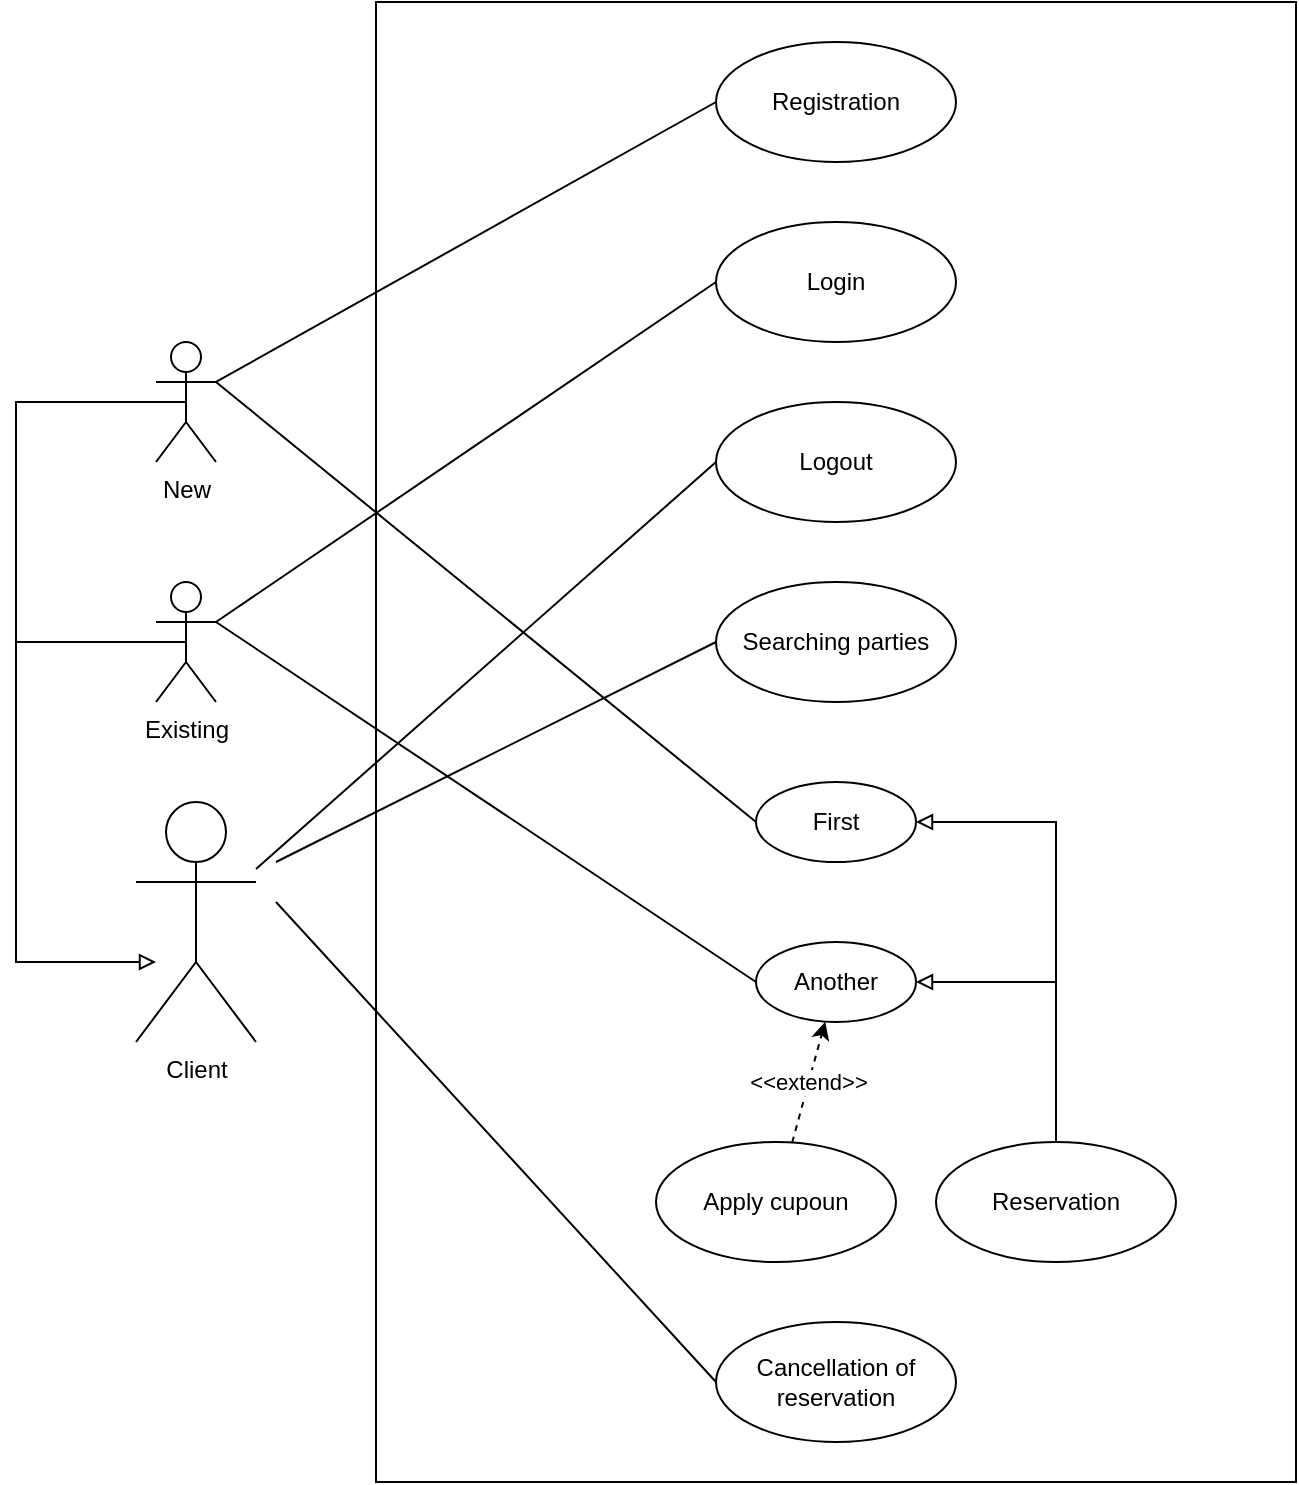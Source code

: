 <mxfile version="14.5.1" type="device"><diagram id="tKAwh7JCo68Mz5VYTOY2" name="Page-1"><mxGraphModel dx="850" dy="552" grid="1" gridSize="10" guides="1" tooltips="1" connect="1" arrows="1" fold="1" page="1" pageScale="1" pageWidth="827" pageHeight="1169" math="0" shadow="0"><root><mxCell id="0"/><mxCell id="1" parent="0"/><mxCell id="7EIWQhKNP8nPeGLzHsJT-14" value="" style="rounded=0;whiteSpace=wrap;html=1;" parent="1" vertex="1"><mxGeometry x="280" y="30" width="460" height="740" as="geometry"/></mxCell><mxCell id="7EIWQhKNP8nPeGLzHsJT-4" value="Client" style="shape=umlActor;verticalLabelPosition=bottom;verticalAlign=top;html=1;outlineConnect=0;" parent="1" vertex="1"><mxGeometry x="160" y="430" width="60" height="120" as="geometry"/></mxCell><mxCell id="7EIWQhKNP8nPeGLzHsJT-8" value="Registration" style="ellipse;whiteSpace=wrap;html=1;" parent="1" vertex="1"><mxGeometry x="450" y="50" width="120" height="60" as="geometry"/></mxCell><mxCell id="7EIWQhKNP8nPeGLzHsJT-9" value="Login" style="ellipse;whiteSpace=wrap;html=1;" parent="1" vertex="1"><mxGeometry x="450" y="140" width="120" height="60" as="geometry"/></mxCell><mxCell id="7EIWQhKNP8nPeGLzHsJT-10" value="Logout" style="ellipse;whiteSpace=wrap;html=1;" parent="1" vertex="1"><mxGeometry x="450" y="230" width="120" height="60" as="geometry"/></mxCell><mxCell id="7EIWQhKNP8nPeGLzHsJT-11" value="Searching parties" style="ellipse;whiteSpace=wrap;html=1;" parent="1" vertex="1"><mxGeometry x="450" y="320" width="120" height="60" as="geometry"/></mxCell><mxCell id="7EIWQhKNP8nPeGLzHsJT-12" value="Reservation" style="ellipse;whiteSpace=wrap;html=1;" parent="1" vertex="1"><mxGeometry x="560" y="600" width="120" height="60" as="geometry"/></mxCell><mxCell id="7EIWQhKNP8nPeGLzHsJT-13" value="Cancellation of reservation" style="ellipse;whiteSpace=wrap;html=1;" parent="1" vertex="1"><mxGeometry x="450" y="690" width="120" height="60" as="geometry"/></mxCell><mxCell id="7EIWQhKNP8nPeGLzHsJT-15" value="New" style="shape=umlActor;verticalLabelPosition=bottom;verticalAlign=top;html=1;outlineConnect=0;" parent="1" vertex="1"><mxGeometry x="170" y="200" width="30" height="60" as="geometry"/></mxCell><mxCell id="7EIWQhKNP8nPeGLzHsJT-16" value="Existing" style="shape=umlActor;verticalLabelPosition=bottom;verticalAlign=top;html=1;outlineConnect=0;" parent="1" vertex="1"><mxGeometry x="170" y="320" width="30" height="60" as="geometry"/></mxCell><mxCell id="7EIWQhKNP8nPeGLzHsJT-22" style="edgeStyle=orthogonalEdgeStyle;rounded=0;orthogonalLoop=1;jettySize=auto;html=1;endArrow=none;endFill=0;exitX=0.5;exitY=0.5;exitDx=0;exitDy=0;exitPerimeter=0;" parent="1" source="7EIWQhKNP8nPeGLzHsJT-15" target="7EIWQhKNP8nPeGLzHsJT-4" edge="1"><mxGeometry relative="1" as="geometry"><mxPoint x="170" y="230" as="sourcePoint"/><mxPoint x="90" y="290" as="targetPoint"/><Array as="points"><mxPoint x="100" y="230"/><mxPoint x="100" y="510"/></Array></mxGeometry></mxCell><mxCell id="7EIWQhKNP8nPeGLzHsJT-38" value="Apply cupoun" style="ellipse;whiteSpace=wrap;html=1;" parent="1" vertex="1"><mxGeometry x="420" y="600" width="120" height="60" as="geometry"/></mxCell><mxCell id="7EIWQhKNP8nPeGLzHsJT-39" value="&amp;lt;&amp;lt;extend&amp;gt;&amp;gt;" style="endArrow=classic;html=1;dashed=1;" parent="1" source="7EIWQhKNP8nPeGLzHsJT-38" target="7EIWQhKNP8nPeGLzHsJT-48" edge="1"><mxGeometry width="50" height="50" relative="1" as="geometry"><mxPoint x="520" y="530" as="sourcePoint"/><mxPoint x="670" y="480" as="targetPoint"/></mxGeometry></mxCell><mxCell id="7EIWQhKNP8nPeGLzHsJT-41" style="edgeStyle=orthogonalEdgeStyle;rounded=0;orthogonalLoop=1;jettySize=auto;html=1;endArrow=block;endFill=0;" parent="1" edge="1"><mxGeometry relative="1" as="geometry"><mxPoint x="185" y="350" as="sourcePoint"/><mxPoint x="170" y="510" as="targetPoint"/><Array as="points"><mxPoint x="100" y="350"/><mxPoint x="100" y="510"/></Array></mxGeometry></mxCell><mxCell id="7EIWQhKNP8nPeGLzHsJT-42" value="" style="endArrow=none;html=1;exitX=1;exitY=0.333;exitDx=0;exitDy=0;exitPerimeter=0;entryX=0;entryY=0.5;entryDx=0;entryDy=0;" parent="1" source="7EIWQhKNP8nPeGLzHsJT-15" target="7EIWQhKNP8nPeGLzHsJT-8" edge="1"><mxGeometry width="50" height="50" relative="1" as="geometry"><mxPoint x="120" y="190" as="sourcePoint"/><mxPoint x="170" y="140" as="targetPoint"/></mxGeometry></mxCell><mxCell id="7EIWQhKNP8nPeGLzHsJT-43" value="" style="endArrow=none;html=1;exitX=1;exitY=0.333;exitDx=0;exitDy=0;exitPerimeter=0;entryX=0;entryY=0.5;entryDx=0;entryDy=0;" parent="1" source="7EIWQhKNP8nPeGLzHsJT-16" target="7EIWQhKNP8nPeGLzHsJT-9" edge="1"><mxGeometry width="50" height="50" relative="1" as="geometry"><mxPoint x="250" y="340" as="sourcePoint"/><mxPoint x="300" y="290" as="targetPoint"/></mxGeometry></mxCell><mxCell id="7EIWQhKNP8nPeGLzHsJT-44" value="" style="endArrow=none;html=1;entryX=0;entryY=0.5;entryDx=0;entryDy=0;" parent="1" source="7EIWQhKNP8nPeGLzHsJT-4" target="7EIWQhKNP8nPeGLzHsJT-10" edge="1"><mxGeometry width="50" height="50" relative="1" as="geometry"><mxPoint x="260" y="440" as="sourcePoint"/><mxPoint x="310" y="390" as="targetPoint"/></mxGeometry></mxCell><mxCell id="7EIWQhKNP8nPeGLzHsJT-46" value="" style="endArrow=none;html=1;entryX=0;entryY=0.5;entryDx=0;entryDy=0;" parent="1" target="7EIWQhKNP8nPeGLzHsJT-11" edge="1"><mxGeometry width="50" height="50" relative="1" as="geometry"><mxPoint x="230" y="460" as="sourcePoint"/><mxPoint x="330" y="290" as="targetPoint"/></mxGeometry></mxCell><mxCell id="7EIWQhKNP8nPeGLzHsJT-47" value="First" style="ellipse;whiteSpace=wrap;html=1;" parent="1" vertex="1"><mxGeometry x="470" y="420" width="80" height="40" as="geometry"/></mxCell><mxCell id="7EIWQhKNP8nPeGLzHsJT-49" value="" style="endArrow=none;html=1;exitX=1;exitY=0.333;exitDx=0;exitDy=0;exitPerimeter=0;entryX=0;entryY=0.5;entryDx=0;entryDy=0;" parent="1" source="7EIWQhKNP8nPeGLzHsJT-15" target="7EIWQhKNP8nPeGLzHsJT-47" edge="1"><mxGeometry width="50" height="50" relative="1" as="geometry"><mxPoint x="360" y="460" as="sourcePoint"/><mxPoint x="410" y="410" as="targetPoint"/></mxGeometry></mxCell><mxCell id="7EIWQhKNP8nPeGLzHsJT-50" value="" style="endArrow=none;html=1;entryX=0;entryY=0.5;entryDx=0;entryDy=0;" parent="1" target="7EIWQhKNP8nPeGLzHsJT-48" edge="1"><mxGeometry width="50" height="50" relative="1" as="geometry"><mxPoint x="200" y="340" as="sourcePoint"/><mxPoint x="120" y="610" as="targetPoint"/></mxGeometry></mxCell><mxCell id="7EIWQhKNP8nPeGLzHsJT-52" style="edgeStyle=orthogonalEdgeStyle;rounded=0;orthogonalLoop=1;jettySize=auto;html=1;endArrow=block;endFill=0;exitX=0.5;exitY=0;exitDx=0;exitDy=0;entryX=1;entryY=0.5;entryDx=0;entryDy=0;" parent="1" source="7EIWQhKNP8nPeGLzHsJT-12" target="7EIWQhKNP8nPeGLzHsJT-48" edge="1"><mxGeometry relative="1" as="geometry"><mxPoint x="490" y="590" as="sourcePoint"/><mxPoint x="400" y="530" as="targetPoint"/><Array as="points"><mxPoint x="620" y="520"/></Array></mxGeometry></mxCell><mxCell id="7EIWQhKNP8nPeGLzHsJT-53" value="" style="endArrow=none;html=1;entryX=0;entryY=0.5;entryDx=0;entryDy=0;" parent="1" target="7EIWQhKNP8nPeGLzHsJT-13" edge="1"><mxGeometry width="50" height="50" relative="1" as="geometry"><mxPoint x="230" y="480" as="sourcePoint"/><mxPoint x="220" y="620" as="targetPoint"/></mxGeometry></mxCell><mxCell id="7EIWQhKNP8nPeGLzHsJT-48" value="Another" style="ellipse;whiteSpace=wrap;html=1;" parent="1" vertex="1"><mxGeometry x="470" y="500" width="80" height="40" as="geometry"/></mxCell><mxCell id="7EIWQhKNP8nPeGLzHsJT-54" style="edgeStyle=orthogonalEdgeStyle;rounded=0;orthogonalLoop=1;jettySize=auto;html=1;endArrow=block;endFill=0;exitX=0.5;exitY=0;exitDx=0;exitDy=0;entryX=1;entryY=0.5;entryDx=0;entryDy=0;" parent="1" source="7EIWQhKNP8nPeGLzHsJT-12" target="7EIWQhKNP8nPeGLzHsJT-47" edge="1"><mxGeometry relative="1" as="geometry"><mxPoint x="580" y="600" as="sourcePoint"/><mxPoint x="510" y="460" as="targetPoint"/><Array as="points"><mxPoint x="620" y="440"/></Array></mxGeometry></mxCell></root></mxGraphModel></diagram></mxfile>